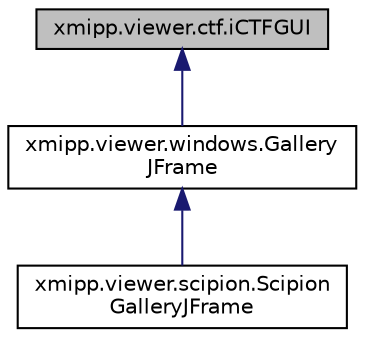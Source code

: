 digraph "xmipp.viewer.ctf.iCTFGUI"
{
  edge [fontname="Helvetica",fontsize="10",labelfontname="Helvetica",labelfontsize="10"];
  node [fontname="Helvetica",fontsize="10",shape=record];
  Node0 [label="xmipp.viewer.ctf.iCTFGUI",height=0.2,width=0.4,color="black", fillcolor="grey75", style="filled", fontcolor="black"];
  Node0 -> Node1 [dir="back",color="midnightblue",fontsize="10",style="solid",fontname="Helvetica"];
  Node1 [label="xmipp.viewer.windows.Gallery\lJFrame",height=0.2,width=0.4,color="black", fillcolor="white", style="filled",URL="$classxmipp_1_1viewer_1_1windows_1_1GalleryJFrame.html"];
  Node1 -> Node2 [dir="back",color="midnightblue",fontsize="10",style="solid",fontname="Helvetica"];
  Node2 [label="xmipp.viewer.scipion.Scipion\lGalleryJFrame",height=0.2,width=0.4,color="black", fillcolor="white", style="filled",URL="$classxmipp_1_1viewer_1_1scipion_1_1ScipionGalleryJFrame.html"];
}
